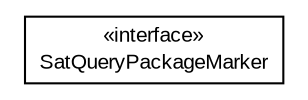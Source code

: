 #!/usr/local/bin/dot
#
# Class diagram 
# Generated by UMLGraph version R5_6 (http://www.umlgraph.org/)
#

digraph G {
	edge [fontname="arial",fontsize=10,labelfontname="arial",labelfontsize=10];
	node [fontname="arial",fontsize=10,shape=plaintext];
	nodesep=0.25;
	ranksep=0.5;
	// br.gov.to.sefaz.persistence.satquery.SatQueryPackageMarker
	c71116 [label=<<table title="br.gov.to.sefaz.persistence.satquery.SatQueryPackageMarker" border="0" cellborder="1" cellspacing="0" cellpadding="2" port="p" href="./SatQueryPackageMarker.html">
		<tr><td><table border="0" cellspacing="0" cellpadding="1">
<tr><td align="center" balign="center"> &#171;interface&#187; </td></tr>
<tr><td align="center" balign="center"> SatQueryPackageMarker </td></tr>
		</table></td></tr>
		</table>>, URL="./SatQueryPackageMarker.html", fontname="arial", fontcolor="black", fontsize=10.0];
}

